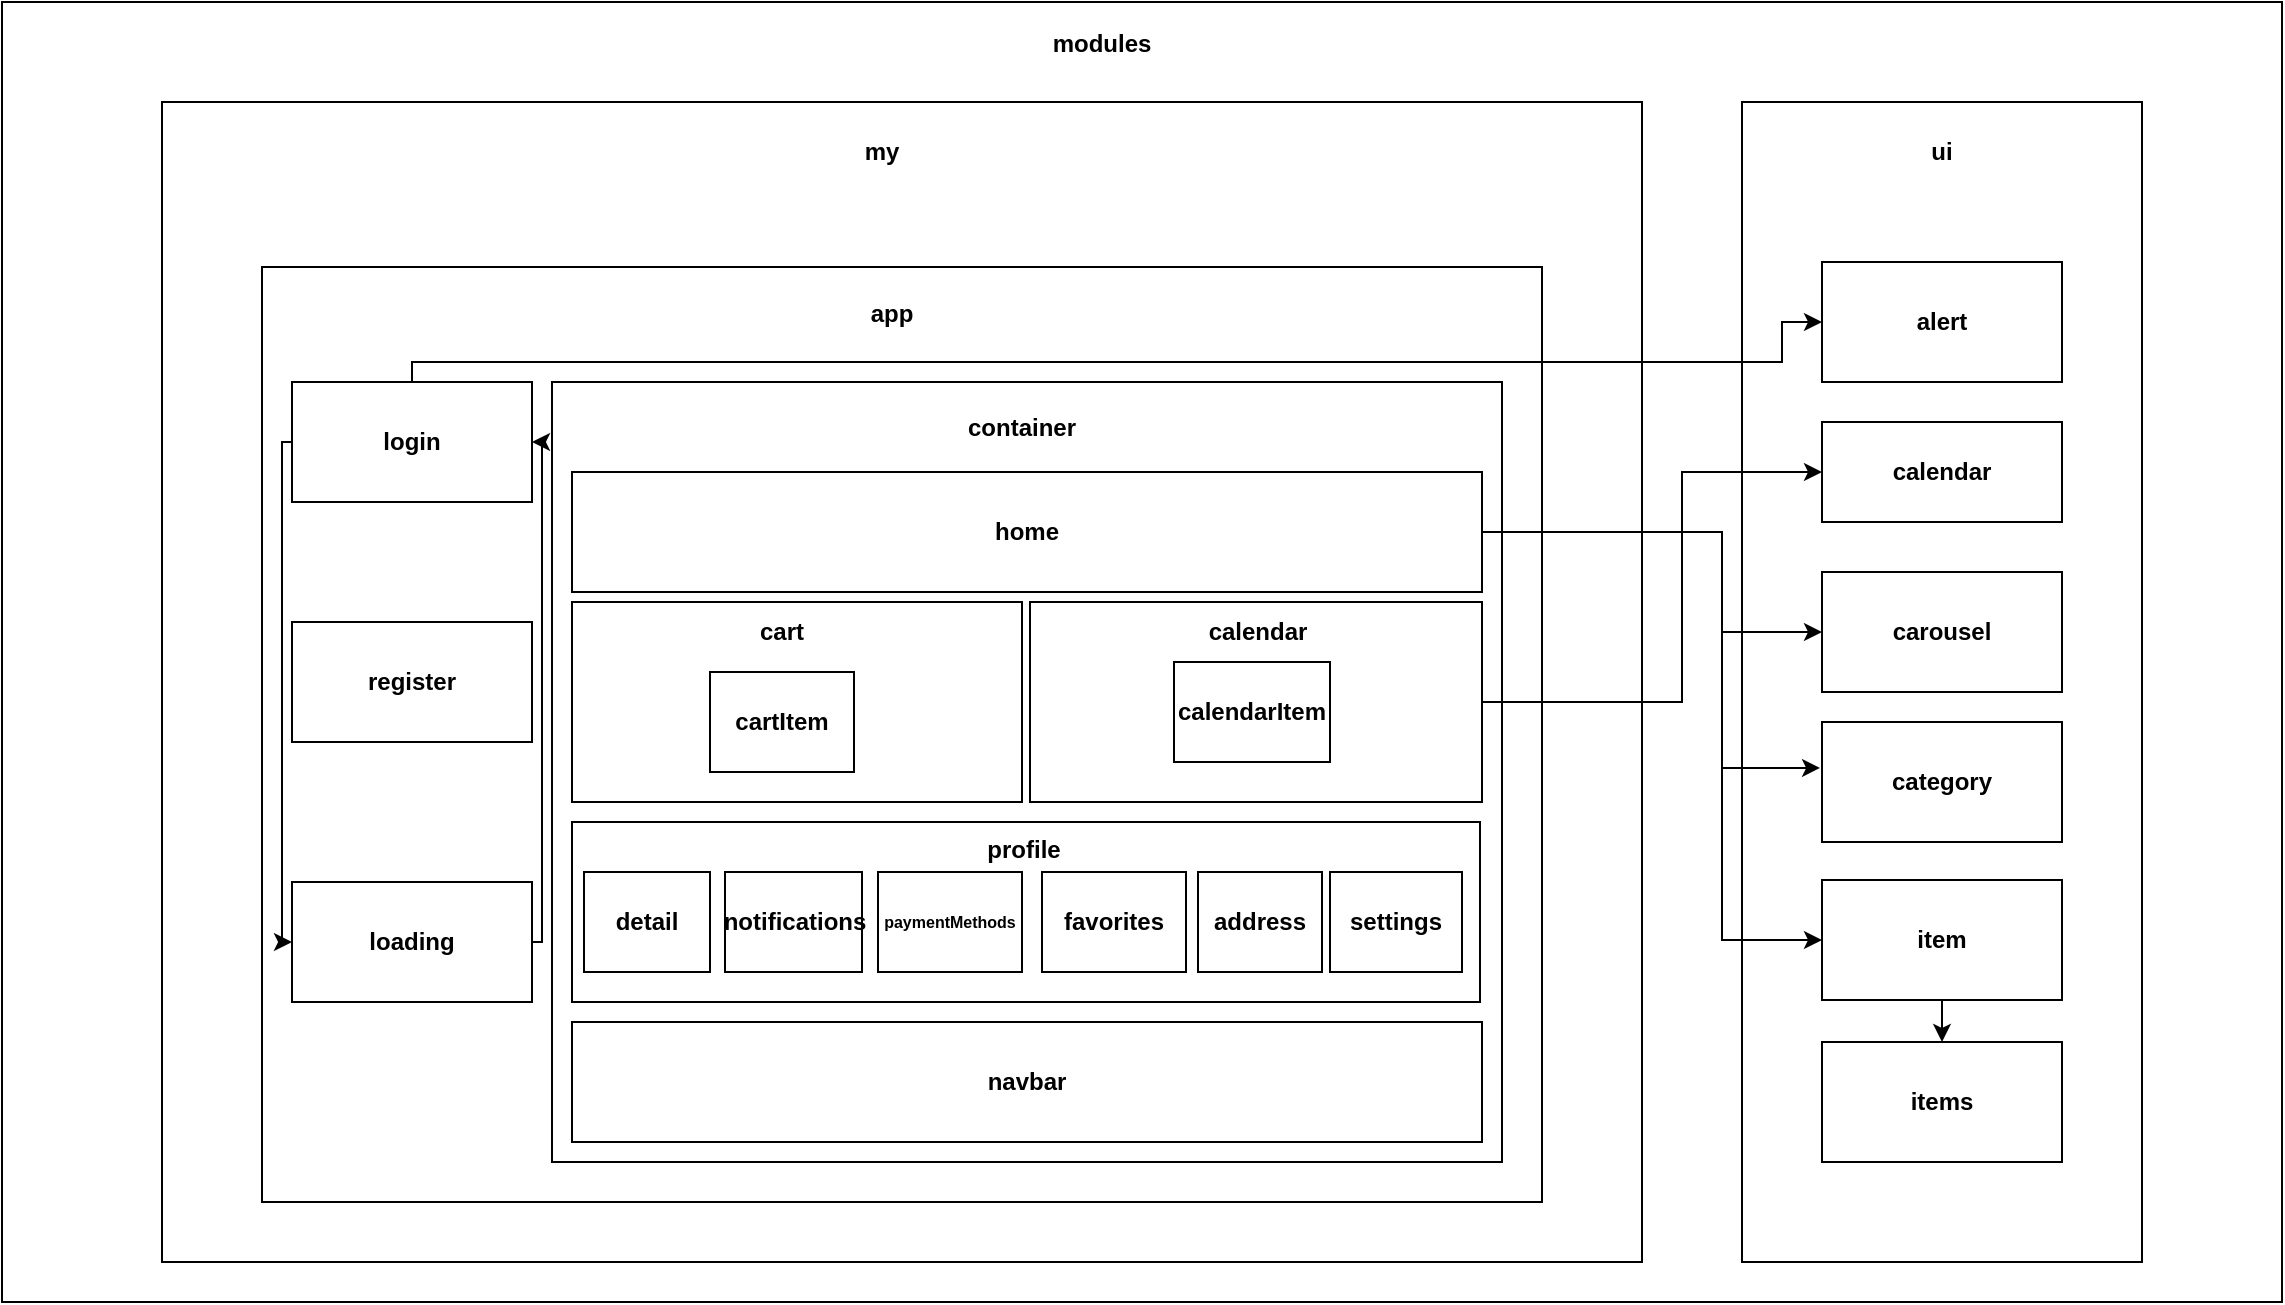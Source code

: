<mxfile version="16.2.2" type="device"><diagram id="gpay7wVzz26ap-wTeHd9" name="Página-1"><mxGraphModel dx="2587" dy="776" grid="1" gridSize="10" guides="1" tooltips="1" connect="1" arrows="1" fold="1" page="1" pageScale="1" pageWidth="827" pageHeight="1169" math="0" shadow="0"><root><mxCell id="0"/><mxCell id="1" parent="0"/><mxCell id="cvJY6bjdk43zZMVR6KXm-10" value="" style="rounded=0;whiteSpace=wrap;html=1;fontSize=8;" vertex="1" parent="1"><mxGeometry x="-100" y="110" width="1140" height="650" as="geometry"/></mxCell><mxCell id="mxnrfMR4ar1MKZ5l6Eyq-26" value="" style="rounded=0;whiteSpace=wrap;html=1;" parent="1" vertex="1"><mxGeometry x="-20" y="160" width="740" height="580" as="geometry"/></mxCell><mxCell id="mxnrfMR4ar1MKZ5l6Eyq-2" value="" style="rounded=0;whiteSpace=wrap;html=1;" parent="1" vertex="1"><mxGeometry x="30" y="242.5" width="640" height="467.5" as="geometry"/></mxCell><mxCell id="mxnrfMR4ar1MKZ5l6Eyq-5" value="" style="rounded=0;whiteSpace=wrap;html=1;" parent="1" vertex="1"><mxGeometry x="175" y="300" width="475" height="390" as="geometry"/></mxCell><mxCell id="mxnrfMR4ar1MKZ5l6Eyq-24" value="" style="rounded=0;whiteSpace=wrap;html=1;" parent="1" vertex="1"><mxGeometry x="770" y="160" width="200" height="580" as="geometry"/></mxCell><mxCell id="cvJY6bjdk43zZMVR6KXm-3" style="edgeStyle=orthogonalEdgeStyle;rounded=0;orthogonalLoop=1;jettySize=auto;html=1;fontSize=8;" edge="1" parent="1" source="mxnrfMR4ar1MKZ5l6Eyq-8" target="mxnrfMR4ar1MKZ5l6Eyq-20"><mxGeometry relative="1" as="geometry"><Array as="points"><mxPoint x="760" y="375"/><mxPoint x="760" y="425"/></Array></mxGeometry></mxCell><mxCell id="cvJY6bjdk43zZMVR6KXm-4" style="edgeStyle=orthogonalEdgeStyle;rounded=0;orthogonalLoop=1;jettySize=auto;html=1;entryX=-0.008;entryY=0.383;entryDx=0;entryDy=0;entryPerimeter=0;fontSize=8;" edge="1" parent="1" source="mxnrfMR4ar1MKZ5l6Eyq-8" target="mxnrfMR4ar1MKZ5l6Eyq-21"><mxGeometry relative="1" as="geometry"><Array as="points"><mxPoint x="760" y="375"/><mxPoint x="760" y="493"/></Array></mxGeometry></mxCell><mxCell id="cvJY6bjdk43zZMVR6KXm-6" style="edgeStyle=orthogonalEdgeStyle;rounded=0;orthogonalLoop=1;jettySize=auto;html=1;entryX=0;entryY=0.5;entryDx=0;entryDy=0;fontSize=8;" edge="1" parent="1" source="mxnrfMR4ar1MKZ5l6Eyq-8" target="mxnrfMR4ar1MKZ5l6Eyq-22"><mxGeometry relative="1" as="geometry"><Array as="points"><mxPoint x="760" y="375"/><mxPoint x="760" y="579"/></Array></mxGeometry></mxCell><mxCell id="mxnrfMR4ar1MKZ5l6Eyq-8" value="home" style="rounded=0;whiteSpace=wrap;html=1;fontStyle=1" parent="1" vertex="1"><mxGeometry x="185" y="345" width="455" height="60" as="geometry"/></mxCell><mxCell id="cvJY6bjdk43zZMVR6KXm-8" style="edgeStyle=orthogonalEdgeStyle;rounded=0;orthogonalLoop=1;jettySize=auto;html=1;entryX=1;entryY=0.5;entryDx=0;entryDy=0;fontSize=8;" edge="1" parent="1" source="mxnrfMR4ar1MKZ5l6Eyq-9" target="mxnrfMR4ar1MKZ5l6Eyq-10"><mxGeometry relative="1" as="geometry"><Array as="points"><mxPoint x="170" y="580"/><mxPoint x="170" y="330"/></Array></mxGeometry></mxCell><mxCell id="mxnrfMR4ar1MKZ5l6Eyq-9" value="loading" style="rounded=0;whiteSpace=wrap;html=1;fontStyle=1" parent="1" vertex="1"><mxGeometry x="45" y="550" width="120" height="60" as="geometry"/></mxCell><mxCell id="cvJY6bjdk43zZMVR6KXm-1" style="edgeStyle=orthogonalEdgeStyle;rounded=0;orthogonalLoop=1;jettySize=auto;html=1;entryX=0;entryY=0.5;entryDx=0;entryDy=0;fontSize=8;" edge="1" parent="1" source="mxnrfMR4ar1MKZ5l6Eyq-10" target="mxnrfMR4ar1MKZ5l6Eyq-17"><mxGeometry relative="1" as="geometry"><Array as="points"><mxPoint x="105" y="290"/><mxPoint x="790" y="290"/><mxPoint x="790" y="270"/></Array></mxGeometry></mxCell><mxCell id="cvJY6bjdk43zZMVR6KXm-7" style="edgeStyle=orthogonalEdgeStyle;rounded=0;orthogonalLoop=1;jettySize=auto;html=1;fontSize=8;" edge="1" parent="1" source="mxnrfMR4ar1MKZ5l6Eyq-10" target="mxnrfMR4ar1MKZ5l6Eyq-9"><mxGeometry relative="1" as="geometry"><Array as="points"><mxPoint x="40" y="330"/><mxPoint x="40" y="580"/></Array></mxGeometry></mxCell><mxCell id="mxnrfMR4ar1MKZ5l6Eyq-10" value="login" style="rounded=0;whiteSpace=wrap;html=1;fontStyle=1" parent="1" vertex="1"><mxGeometry x="45" y="300" width="120" height="60" as="geometry"/></mxCell><mxCell id="mxnrfMR4ar1MKZ5l6Eyq-11" value="navbar" style="rounded=0;whiteSpace=wrap;html=1;fontStyle=1" parent="1" vertex="1"><mxGeometry x="185" y="620" width="455" height="60" as="geometry"/></mxCell><mxCell id="mxnrfMR4ar1MKZ5l6Eyq-14" value="" style="rounded=0;whiteSpace=wrap;html=1;" parent="1" vertex="1"><mxGeometry x="185" y="520" width="454" height="90" as="geometry"/></mxCell><mxCell id="mxnrfMR4ar1MKZ5l6Eyq-15" value="register" style="rounded=0;whiteSpace=wrap;html=1;fontStyle=1" parent="1" vertex="1"><mxGeometry x="45" y="420" width="120" height="60" as="geometry"/></mxCell><mxCell id="mxnrfMR4ar1MKZ5l6Eyq-17" value="alert" style="rounded=0;whiteSpace=wrap;html=1;fontStyle=1" parent="1" vertex="1"><mxGeometry x="810" y="240" width="120" height="60" as="geometry"/></mxCell><mxCell id="mxnrfMR4ar1MKZ5l6Eyq-19" value="calendar" style="rounded=0;whiteSpace=wrap;html=1;fontStyle=1" parent="1" vertex="1"><mxGeometry x="810" y="320" width="120" height="50" as="geometry"/></mxCell><mxCell id="mxnrfMR4ar1MKZ5l6Eyq-20" value="carousel" style="rounded=0;whiteSpace=wrap;html=1;fontStyle=1" parent="1" vertex="1"><mxGeometry x="810" y="395" width="120" height="60" as="geometry"/></mxCell><mxCell id="mxnrfMR4ar1MKZ5l6Eyq-21" value="category" style="rounded=0;whiteSpace=wrap;html=1;fontStyle=1" parent="1" vertex="1"><mxGeometry x="810" y="470" width="120" height="60" as="geometry"/></mxCell><mxCell id="cvJY6bjdk43zZMVR6KXm-5" style="edgeStyle=orthogonalEdgeStyle;rounded=0;orthogonalLoop=1;jettySize=auto;html=1;exitX=0.5;exitY=1;exitDx=0;exitDy=0;entryX=0.5;entryY=0;entryDx=0;entryDy=0;fontSize=8;" edge="1" parent="1" source="mxnrfMR4ar1MKZ5l6Eyq-22" target="mxnrfMR4ar1MKZ5l6Eyq-23"><mxGeometry relative="1" as="geometry"/></mxCell><mxCell id="mxnrfMR4ar1MKZ5l6Eyq-22" value="item" style="rounded=0;whiteSpace=wrap;html=1;fontStyle=1" parent="1" vertex="1"><mxGeometry x="810" y="549" width="120" height="60" as="geometry"/></mxCell><mxCell id="mxnrfMR4ar1MKZ5l6Eyq-23" value="items" style="rounded=0;whiteSpace=wrap;html=1;fontStyle=1" parent="1" vertex="1"><mxGeometry x="810" y="630" width="120" height="60" as="geometry"/></mxCell><mxCell id="mxnrfMR4ar1MKZ5l6Eyq-25" value="ui" style="text;html=1;strokeColor=none;fillColor=none;align=center;verticalAlign=middle;whiteSpace=wrap;rounded=0;fontStyle=1" parent="1" vertex="1"><mxGeometry x="840" y="170" width="60" height="30" as="geometry"/></mxCell><mxCell id="mxnrfMR4ar1MKZ5l6Eyq-28" value="my" style="text;html=1;strokeColor=none;fillColor=none;align=center;verticalAlign=middle;whiteSpace=wrap;rounded=0;fontStyle=1" parent="1" vertex="1"><mxGeometry x="310" y="170" width="60" height="30" as="geometry"/></mxCell><mxCell id="mxnrfMR4ar1MKZ5l6Eyq-29" value="app" style="text;html=1;strokeColor=none;fillColor=none;align=center;verticalAlign=middle;whiteSpace=wrap;rounded=0;fontStyle=1" parent="1" vertex="1"><mxGeometry x="315" y="250.5" width="60" height="30" as="geometry"/></mxCell><mxCell id="mxnrfMR4ar1MKZ5l6Eyq-30" value="container" style="text;html=1;strokeColor=none;fillColor=none;align=center;verticalAlign=middle;whiteSpace=wrap;rounded=0;fontStyle=1" parent="1" vertex="1"><mxGeometry x="380" y="308" width="60" height="30" as="geometry"/></mxCell><mxCell id="mxnrfMR4ar1MKZ5l6Eyq-31" value="" style="rounded=0;whiteSpace=wrap;html=1;" parent="1" vertex="1"><mxGeometry x="185" y="410" width="225" height="100" as="geometry"/></mxCell><mxCell id="mxnrfMR4ar1MKZ5l6Eyq-32" value="cart" style="text;html=1;strokeColor=none;fillColor=none;align=center;verticalAlign=middle;whiteSpace=wrap;rounded=0;fontStyle=1" parent="1" vertex="1"><mxGeometry x="260" y="410" width="60" height="30" as="geometry"/></mxCell><mxCell id="mxnrfMR4ar1MKZ5l6Eyq-33" value="cartItem" style="rounded=0;whiteSpace=wrap;html=1;fontStyle=1" parent="1" vertex="1"><mxGeometry x="254" y="445" width="72" height="50" as="geometry"/></mxCell><mxCell id="cvJY6bjdk43zZMVR6KXm-2" style="edgeStyle=orthogonalEdgeStyle;rounded=0;orthogonalLoop=1;jettySize=auto;html=1;entryX=0;entryY=0.5;entryDx=0;entryDy=0;fontSize=8;" edge="1" parent="1" source="mxnrfMR4ar1MKZ5l6Eyq-34" target="mxnrfMR4ar1MKZ5l6Eyq-19"><mxGeometry relative="1" as="geometry"><Array as="points"><mxPoint x="740" y="460"/><mxPoint x="740" y="345"/></Array></mxGeometry></mxCell><mxCell id="mxnrfMR4ar1MKZ5l6Eyq-34" value="" style="rounded=0;whiteSpace=wrap;html=1;" parent="1" vertex="1"><mxGeometry x="414" y="410" width="226" height="100" as="geometry"/></mxCell><mxCell id="mxnrfMR4ar1MKZ5l6Eyq-35" value="calendar" style="text;html=1;strokeColor=none;fillColor=none;align=center;verticalAlign=middle;whiteSpace=wrap;rounded=0;fontStyle=1" parent="1" vertex="1"><mxGeometry x="498" y="410" width="60" height="30" as="geometry"/></mxCell><mxCell id="mxnrfMR4ar1MKZ5l6Eyq-36" value="calendarItem" style="rounded=0;whiteSpace=wrap;html=1;fontStyle=1" parent="1" vertex="1"><mxGeometry x="486" y="440" width="78" height="50" as="geometry"/></mxCell><mxCell id="mxnrfMR4ar1MKZ5l6Eyq-37" value="profile" style="text;html=1;strokeColor=none;fillColor=none;align=center;verticalAlign=middle;whiteSpace=wrap;rounded=0;fontStyle=1" parent="1" vertex="1"><mxGeometry x="381" y="519" width="60" height="30" as="geometry"/></mxCell><mxCell id="mxnrfMR4ar1MKZ5l6Eyq-38" value="detail" style="rounded=0;whiteSpace=wrap;html=1;fontStyle=1" parent="1" vertex="1"><mxGeometry x="191" y="545" width="63" height="50" as="geometry"/></mxCell><mxCell id="mxnrfMR4ar1MKZ5l6Eyq-39" value="notifications" style="rounded=0;whiteSpace=wrap;html=1;fontStyle=1" parent="1" vertex="1"><mxGeometry x="261.5" y="545" width="68.5" height="50" as="geometry"/></mxCell><mxCell id="mxnrfMR4ar1MKZ5l6Eyq-40" value="paymentMethods" style="rounded=0;whiteSpace=wrap;html=1;fontSize=8;fontStyle=1" parent="1" vertex="1"><mxGeometry x="338" y="545" width="72" height="50" as="geometry"/></mxCell><mxCell id="mxnrfMR4ar1MKZ5l6Eyq-41" value="favorites" style="rounded=0;whiteSpace=wrap;html=1;fontStyle=1" parent="1" vertex="1"><mxGeometry x="420" y="545" width="72" height="50" as="geometry"/></mxCell><mxCell id="mxnrfMR4ar1MKZ5l6Eyq-42" value="address" style="rounded=0;whiteSpace=wrap;html=1;fontStyle=1" parent="1" vertex="1"><mxGeometry x="498" y="545" width="62" height="50" as="geometry"/></mxCell><mxCell id="mxnrfMR4ar1MKZ5l6Eyq-43" value="settings" style="rounded=0;whiteSpace=wrap;html=1;fontStyle=1" parent="1" vertex="1"><mxGeometry x="564" y="545" width="66" height="50" as="geometry"/></mxCell><mxCell id="cvJY6bjdk43zZMVR6KXm-11" value="modules" style="text;html=1;strokeColor=none;fillColor=none;align=center;verticalAlign=middle;whiteSpace=wrap;rounded=0;fontStyle=1" vertex="1" parent="1"><mxGeometry x="420" y="116" width="60" height="30" as="geometry"/></mxCell></root></mxGraphModel></diagram></mxfile>